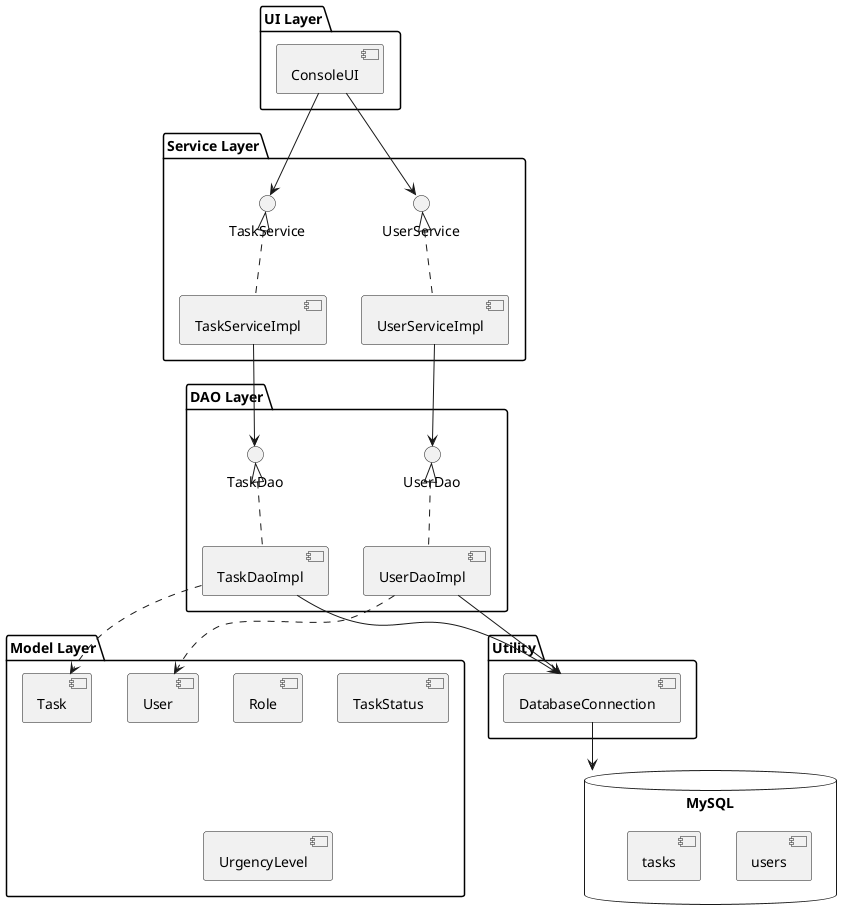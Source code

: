 @startuml
package "UI Layer" {
  [ConsoleUI]
}

package "Service Layer" {
  [UserServiceImpl]
  [TaskServiceImpl]
  interface "UserService"
  interface "TaskService"
}

package "DAO Layer" {
  [UserDaoImpl]
  [TaskDaoImpl]
  interface "UserDao"
  interface "TaskDao"
}

package "Model Layer" {
  [User]
  [Task]
  [Role]
  [TaskStatus]
  [UrgencyLevel]
}

package "Utility" {
  [DatabaseConnection]
}

database "MySQL" {
  [users]
  [tasks]
}

[ConsoleUI] --> "UserService"
[ConsoleUI] --> "TaskService"
"UserService" <|.. [UserServiceImpl]
"TaskService" <|.. [TaskServiceImpl]
[UserServiceImpl] --> "UserDao"
[TaskServiceImpl] --> "TaskDao"
"UserDao" <|.. [UserDaoImpl]
"TaskDao" <|.. [TaskDaoImpl]
[UserDaoImpl] --> [DatabaseConnection]
[TaskDaoImpl] --> [DatabaseConnection]
[UserDaoImpl] ..> [User]
[TaskDaoImpl] ..> [Task]
[DatabaseConnection] --> [MySQL]
@enduml